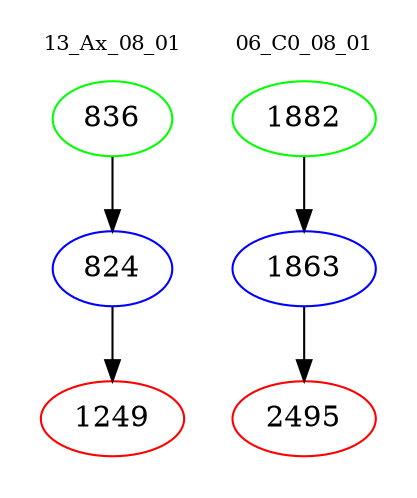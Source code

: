 digraph{
subgraph cluster_0 {
color = white
label = "13_Ax_08_01";
fontsize=10;
T0_836 [label="836", color="green"]
T0_836 -> T0_824 [color="black"]
T0_824 [label="824", color="blue"]
T0_824 -> T0_1249 [color="black"]
T0_1249 [label="1249", color="red"]
}
subgraph cluster_1 {
color = white
label = "06_C0_08_01";
fontsize=10;
T1_1882 [label="1882", color="green"]
T1_1882 -> T1_1863 [color="black"]
T1_1863 [label="1863", color="blue"]
T1_1863 -> T1_2495 [color="black"]
T1_2495 [label="2495", color="red"]
}
}
